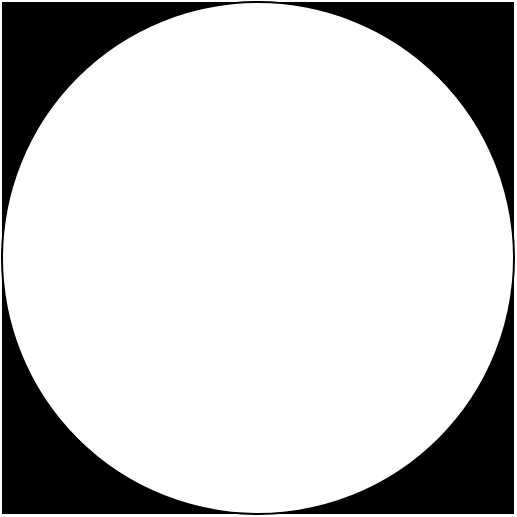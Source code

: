 <mxfile version="24.7.17">
  <diagram name="ページ1" id="0G6xT5ogsR2HtH5mNBib">
    <mxGraphModel dx="1434" dy="786" grid="1" gridSize="10" guides="1" tooltips="1" connect="1" arrows="1" fold="1" page="1" pageScale="1" pageWidth="827" pageHeight="1169" math="0" shadow="0">
      <root>
        <mxCell id="0" />
        <mxCell id="1" parent="0" />
        <mxCell id="VofqNC5fx3nNJpdPL8LN-2" value="" style="rounded=0;whiteSpace=wrap;html=1;strokeColor=none;fillColor=#000000;" vertex="1" parent="1">
          <mxGeometry x="120" y="80" width="256" height="256" as="geometry" />
        </mxCell>
        <mxCell id="VofqNC5fx3nNJpdPL8LN-3" value="" style="ellipse;whiteSpace=wrap;html=1;" vertex="1" parent="1">
          <mxGeometry x="120" y="80" width="256" height="256" as="geometry" />
        </mxCell>
      </root>
    </mxGraphModel>
  </diagram>
</mxfile>
